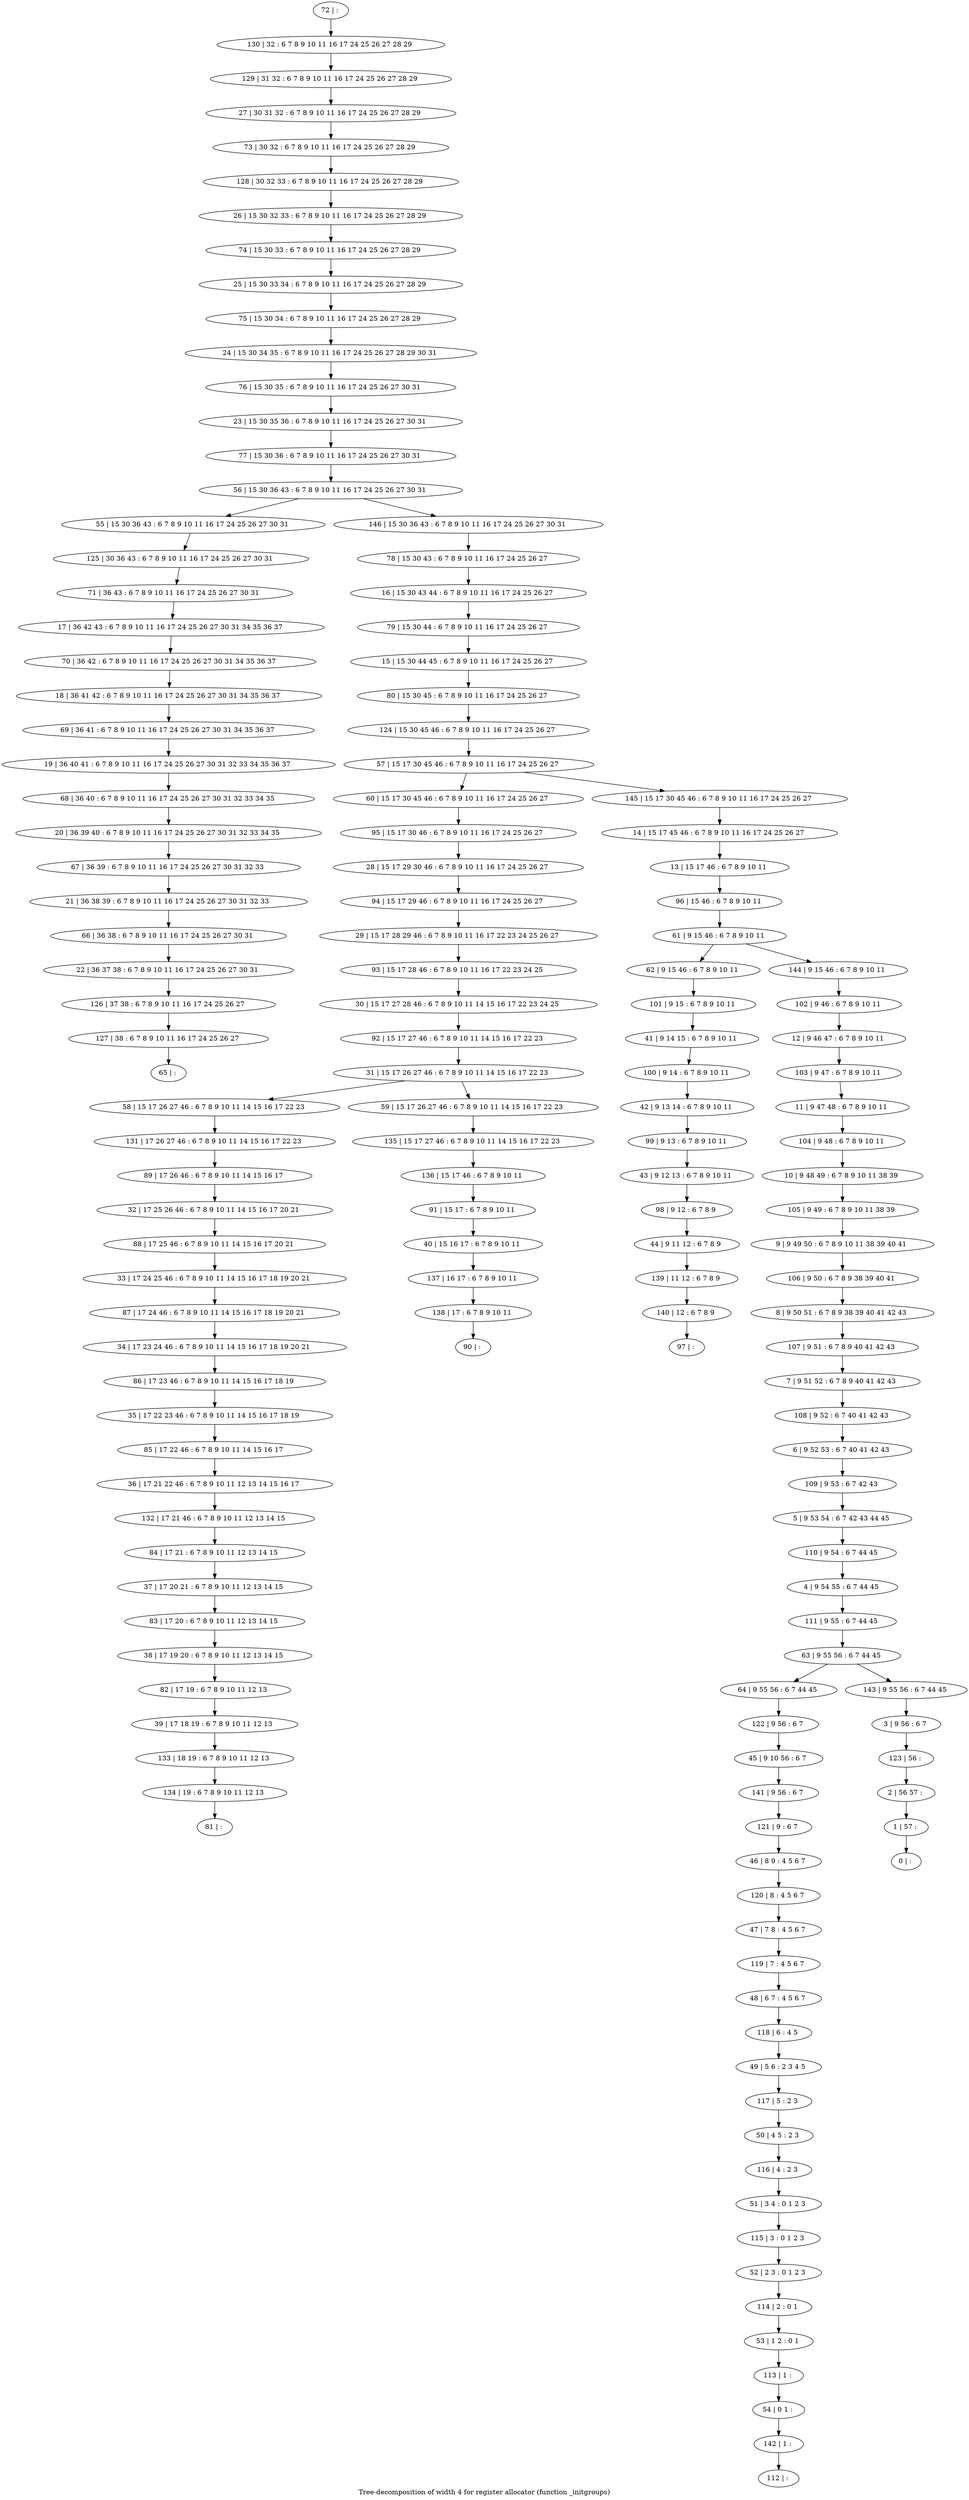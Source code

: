 digraph G {
graph [label="Tree-decomposition of width 4 for register allocator (function _initgroups)"]
0[label="0 | : "];
1[label="1 | 57 : "];
2[label="2 | 56 57 : "];
3[label="3 | 9 56 : 6 7 "];
4[label="4 | 9 54 55 : 6 7 44 45 "];
5[label="5 | 9 53 54 : 6 7 42 43 44 45 "];
6[label="6 | 9 52 53 : 6 7 40 41 42 43 "];
7[label="7 | 9 51 52 : 6 7 8 9 40 41 42 43 "];
8[label="8 | 9 50 51 : 6 7 8 9 38 39 40 41 42 43 "];
9[label="9 | 9 49 50 : 6 7 8 9 10 11 38 39 40 41 "];
10[label="10 | 9 48 49 : 6 7 8 9 10 11 38 39 "];
11[label="11 | 9 47 48 : 6 7 8 9 10 11 "];
12[label="12 | 9 46 47 : 6 7 8 9 10 11 "];
13[label="13 | 15 17 46 : 6 7 8 9 10 11 "];
14[label="14 | 15 17 45 46 : 6 7 8 9 10 11 16 17 24 25 26 27 "];
15[label="15 | 15 30 44 45 : 6 7 8 9 10 11 16 17 24 25 26 27 "];
16[label="16 | 15 30 43 44 : 6 7 8 9 10 11 16 17 24 25 26 27 "];
17[label="17 | 36 42 43 : 6 7 8 9 10 11 16 17 24 25 26 27 30 31 34 35 36 37 "];
18[label="18 | 36 41 42 : 6 7 8 9 10 11 16 17 24 25 26 27 30 31 34 35 36 37 "];
19[label="19 | 36 40 41 : 6 7 8 9 10 11 16 17 24 25 26 27 30 31 32 33 34 35 36 37 "];
20[label="20 | 36 39 40 : 6 7 8 9 10 11 16 17 24 25 26 27 30 31 32 33 34 35 "];
21[label="21 | 36 38 39 : 6 7 8 9 10 11 16 17 24 25 26 27 30 31 32 33 "];
22[label="22 | 36 37 38 : 6 7 8 9 10 11 16 17 24 25 26 27 30 31 "];
23[label="23 | 15 30 35 36 : 6 7 8 9 10 11 16 17 24 25 26 27 30 31 "];
24[label="24 | 15 30 34 35 : 6 7 8 9 10 11 16 17 24 25 26 27 28 29 30 31 "];
25[label="25 | 15 30 33 34 : 6 7 8 9 10 11 16 17 24 25 26 27 28 29 "];
26[label="26 | 15 30 32 33 : 6 7 8 9 10 11 16 17 24 25 26 27 28 29 "];
27[label="27 | 30 31 32 : 6 7 8 9 10 11 16 17 24 25 26 27 28 29 "];
28[label="28 | 15 17 29 30 46 : 6 7 8 9 10 11 16 17 24 25 26 27 "];
29[label="29 | 15 17 28 29 46 : 6 7 8 9 10 11 16 17 22 23 24 25 26 27 "];
30[label="30 | 15 17 27 28 46 : 6 7 8 9 10 11 14 15 16 17 22 23 24 25 "];
31[label="31 | 15 17 26 27 46 : 6 7 8 9 10 11 14 15 16 17 22 23 "];
32[label="32 | 17 25 26 46 : 6 7 8 9 10 11 14 15 16 17 20 21 "];
33[label="33 | 17 24 25 46 : 6 7 8 9 10 11 14 15 16 17 18 19 20 21 "];
34[label="34 | 17 23 24 46 : 6 7 8 9 10 11 14 15 16 17 18 19 20 21 "];
35[label="35 | 17 22 23 46 : 6 7 8 9 10 11 14 15 16 17 18 19 "];
36[label="36 | 17 21 22 46 : 6 7 8 9 10 11 12 13 14 15 16 17 "];
37[label="37 | 17 20 21 : 6 7 8 9 10 11 12 13 14 15 "];
38[label="38 | 17 19 20 : 6 7 8 9 10 11 12 13 14 15 "];
39[label="39 | 17 18 19 : 6 7 8 9 10 11 12 13 "];
40[label="40 | 15 16 17 : 6 7 8 9 10 11 "];
41[label="41 | 9 14 15 : 6 7 8 9 10 11 "];
42[label="42 | 9 13 14 : 6 7 8 9 10 11 "];
43[label="43 | 9 12 13 : 6 7 8 9 10 11 "];
44[label="44 | 9 11 12 : 6 7 8 9 "];
45[label="45 | 9 10 56 : 6 7 "];
46[label="46 | 8 9 : 4 5 6 7 "];
47[label="47 | 7 8 : 4 5 6 7 "];
48[label="48 | 6 7 : 4 5 6 7 "];
49[label="49 | 5 6 : 2 3 4 5 "];
50[label="50 | 4 5 : 2 3 "];
51[label="51 | 3 4 : 0 1 2 3 "];
52[label="52 | 2 3 : 0 1 2 3 "];
53[label="53 | 1 2 : 0 1 "];
54[label="54 | 0 1 : "];
55[label="55 | 15 30 36 43 : 6 7 8 9 10 11 16 17 24 25 26 27 30 31 "];
56[label="56 | 15 30 36 43 : 6 7 8 9 10 11 16 17 24 25 26 27 30 31 "];
57[label="57 | 15 17 30 45 46 : 6 7 8 9 10 11 16 17 24 25 26 27 "];
58[label="58 | 15 17 26 27 46 : 6 7 8 9 10 11 14 15 16 17 22 23 "];
59[label="59 | 15 17 26 27 46 : 6 7 8 9 10 11 14 15 16 17 22 23 "];
60[label="60 | 15 17 30 45 46 : 6 7 8 9 10 11 16 17 24 25 26 27 "];
61[label="61 | 9 15 46 : 6 7 8 9 10 11 "];
62[label="62 | 9 15 46 : 6 7 8 9 10 11 "];
63[label="63 | 9 55 56 : 6 7 44 45 "];
64[label="64 | 9 55 56 : 6 7 44 45 "];
65[label="65 | : "];
66[label="66 | 36 38 : 6 7 8 9 10 11 16 17 24 25 26 27 30 31 "];
67[label="67 | 36 39 : 6 7 8 9 10 11 16 17 24 25 26 27 30 31 32 33 "];
68[label="68 | 36 40 : 6 7 8 9 10 11 16 17 24 25 26 27 30 31 32 33 34 35 "];
69[label="69 | 36 41 : 6 7 8 9 10 11 16 17 24 25 26 27 30 31 34 35 36 37 "];
70[label="70 | 36 42 : 6 7 8 9 10 11 16 17 24 25 26 27 30 31 34 35 36 37 "];
71[label="71 | 36 43 : 6 7 8 9 10 11 16 17 24 25 26 27 30 31 "];
72[label="72 | : "];
73[label="73 | 30 32 : 6 7 8 9 10 11 16 17 24 25 26 27 28 29 "];
74[label="74 | 15 30 33 : 6 7 8 9 10 11 16 17 24 25 26 27 28 29 "];
75[label="75 | 15 30 34 : 6 7 8 9 10 11 16 17 24 25 26 27 28 29 "];
76[label="76 | 15 30 35 : 6 7 8 9 10 11 16 17 24 25 26 27 30 31 "];
77[label="77 | 15 30 36 : 6 7 8 9 10 11 16 17 24 25 26 27 30 31 "];
78[label="78 | 15 30 43 : 6 7 8 9 10 11 16 17 24 25 26 27 "];
79[label="79 | 15 30 44 : 6 7 8 9 10 11 16 17 24 25 26 27 "];
80[label="80 | 15 30 45 : 6 7 8 9 10 11 16 17 24 25 26 27 "];
81[label="81 | : "];
82[label="82 | 17 19 : 6 7 8 9 10 11 12 13 "];
83[label="83 | 17 20 : 6 7 8 9 10 11 12 13 14 15 "];
84[label="84 | 17 21 : 6 7 8 9 10 11 12 13 14 15 "];
85[label="85 | 17 22 46 : 6 7 8 9 10 11 14 15 16 17 "];
86[label="86 | 17 23 46 : 6 7 8 9 10 11 14 15 16 17 18 19 "];
87[label="87 | 17 24 46 : 6 7 8 9 10 11 14 15 16 17 18 19 20 21 "];
88[label="88 | 17 25 46 : 6 7 8 9 10 11 14 15 16 17 20 21 "];
89[label="89 | 17 26 46 : 6 7 8 9 10 11 14 15 16 17 "];
90[label="90 | : "];
91[label="91 | 15 17 : 6 7 8 9 10 11 "];
92[label="92 | 15 17 27 46 : 6 7 8 9 10 11 14 15 16 17 22 23 "];
93[label="93 | 15 17 28 46 : 6 7 8 9 10 11 16 17 22 23 24 25 "];
94[label="94 | 15 17 29 46 : 6 7 8 9 10 11 16 17 24 25 26 27 "];
95[label="95 | 15 17 30 46 : 6 7 8 9 10 11 16 17 24 25 26 27 "];
96[label="96 | 15 46 : 6 7 8 9 10 11 "];
97[label="97 | : "];
98[label="98 | 9 12 : 6 7 8 9 "];
99[label="99 | 9 13 : 6 7 8 9 10 11 "];
100[label="100 | 9 14 : 6 7 8 9 10 11 "];
101[label="101 | 9 15 : 6 7 8 9 10 11 "];
102[label="102 | 9 46 : 6 7 8 9 10 11 "];
103[label="103 | 9 47 : 6 7 8 9 10 11 "];
104[label="104 | 9 48 : 6 7 8 9 10 11 "];
105[label="105 | 9 49 : 6 7 8 9 10 11 38 39 "];
106[label="106 | 9 50 : 6 7 8 9 38 39 40 41 "];
107[label="107 | 9 51 : 6 7 8 9 40 41 42 43 "];
108[label="108 | 9 52 : 6 7 40 41 42 43 "];
109[label="109 | 9 53 : 6 7 42 43 "];
110[label="110 | 9 54 : 6 7 44 45 "];
111[label="111 | 9 55 : 6 7 44 45 "];
112[label="112 | : "];
113[label="113 | 1 : "];
114[label="114 | 2 : 0 1 "];
115[label="115 | 3 : 0 1 2 3 "];
116[label="116 | 4 : 2 3 "];
117[label="117 | 5 : 2 3 "];
118[label="118 | 6 : 4 5 "];
119[label="119 | 7 : 4 5 6 7 "];
120[label="120 | 8 : 4 5 6 7 "];
121[label="121 | 9 : 6 7 "];
122[label="122 | 9 56 : 6 7 "];
123[label="123 | 56 : "];
124[label="124 | 15 30 45 46 : 6 7 8 9 10 11 16 17 24 25 26 27 "];
125[label="125 | 30 36 43 : 6 7 8 9 10 11 16 17 24 25 26 27 30 31 "];
126[label="126 | 37 38 : 6 7 8 9 10 11 16 17 24 25 26 27 "];
127[label="127 | 38 : 6 7 8 9 10 11 16 17 24 25 26 27 "];
128[label="128 | 30 32 33 : 6 7 8 9 10 11 16 17 24 25 26 27 28 29 "];
129[label="129 | 31 32 : 6 7 8 9 10 11 16 17 24 25 26 27 28 29 "];
130[label="130 | 32 : 6 7 8 9 10 11 16 17 24 25 26 27 28 29 "];
131[label="131 | 17 26 27 46 : 6 7 8 9 10 11 14 15 16 17 22 23 "];
132[label="132 | 17 21 46 : 6 7 8 9 10 11 12 13 14 15 "];
133[label="133 | 18 19 : 6 7 8 9 10 11 12 13 "];
134[label="134 | 19 : 6 7 8 9 10 11 12 13 "];
135[label="135 | 15 17 27 46 : 6 7 8 9 10 11 14 15 16 17 22 23 "];
136[label="136 | 15 17 46 : 6 7 8 9 10 11 "];
137[label="137 | 16 17 : 6 7 8 9 10 11 "];
138[label="138 | 17 : 6 7 8 9 10 11 "];
139[label="139 | 11 12 : 6 7 8 9 "];
140[label="140 | 12 : 6 7 8 9 "];
141[label="141 | 9 56 : 6 7 "];
142[label="142 | 1 : "];
143[label="143 | 9 55 56 : 6 7 44 45 "];
144[label="144 | 9 15 46 : 6 7 8 9 10 11 "];
145[label="145 | 15 17 30 45 46 : 6 7 8 9 10 11 16 17 24 25 26 27 "];
146[label="146 | 15 30 36 43 : 6 7 8 9 10 11 16 17 24 25 26 27 30 31 "];
31->58 ;
31->59 ;
66->22 ;
21->66 ;
67->21 ;
20->67 ;
68->20 ;
19->68 ;
69->19 ;
18->69 ;
70->18 ;
17->70 ;
71->17 ;
82->39 ;
38->82 ;
83->38 ;
37->83 ;
84->37 ;
85->36 ;
35->85 ;
86->35 ;
34->86 ;
87->34 ;
33->87 ;
88->33 ;
32->88 ;
89->32 ;
91->40 ;
92->31 ;
30->92 ;
93->30 ;
29->93 ;
94->29 ;
28->94 ;
95->28 ;
60->95 ;
98->44 ;
43->98 ;
99->43 ;
42->99 ;
100->42 ;
41->100 ;
101->41 ;
62->101 ;
113->54 ;
53->113 ;
114->53 ;
52->114 ;
115->52 ;
51->115 ;
116->51 ;
50->116 ;
117->50 ;
49->117 ;
118->49 ;
48->118 ;
119->48 ;
47->119 ;
120->47 ;
46->120 ;
121->46 ;
122->45 ;
64->122 ;
125->71 ;
55->125 ;
22->126 ;
127->65 ;
126->127 ;
131->89 ;
58->131 ;
132->84 ;
36->132 ;
39->133 ;
134->81 ;
133->134 ;
59->135 ;
136->91 ;
135->136 ;
40->137 ;
138->90 ;
137->138 ;
44->139 ;
140->97 ;
139->140 ;
141->121 ;
45->141 ;
142->112 ;
54->142 ;
72->130 ;
130->129 ;
129->27 ;
27->73 ;
73->128 ;
128->26 ;
26->74 ;
74->25 ;
25->75 ;
75->24 ;
24->76 ;
76->23 ;
23->77 ;
77->56 ;
78->16 ;
16->79 ;
79->15 ;
15->80 ;
80->124 ;
124->57 ;
14->13 ;
13->96 ;
96->61 ;
102->12 ;
12->103 ;
103->11 ;
11->104 ;
104->10 ;
10->105 ;
105->9 ;
9->106 ;
106->8 ;
8->107 ;
107->7 ;
7->108 ;
108->6 ;
6->109 ;
109->5 ;
5->110 ;
110->4 ;
4->111 ;
111->63 ;
3->123 ;
123->2 ;
2->1 ;
1->0 ;
143->3 ;
144->102 ;
145->14 ;
146->78 ;
63->64 ;
63->143 ;
61->62 ;
61->144 ;
57->60 ;
57->145 ;
56->55 ;
56->146 ;
}
